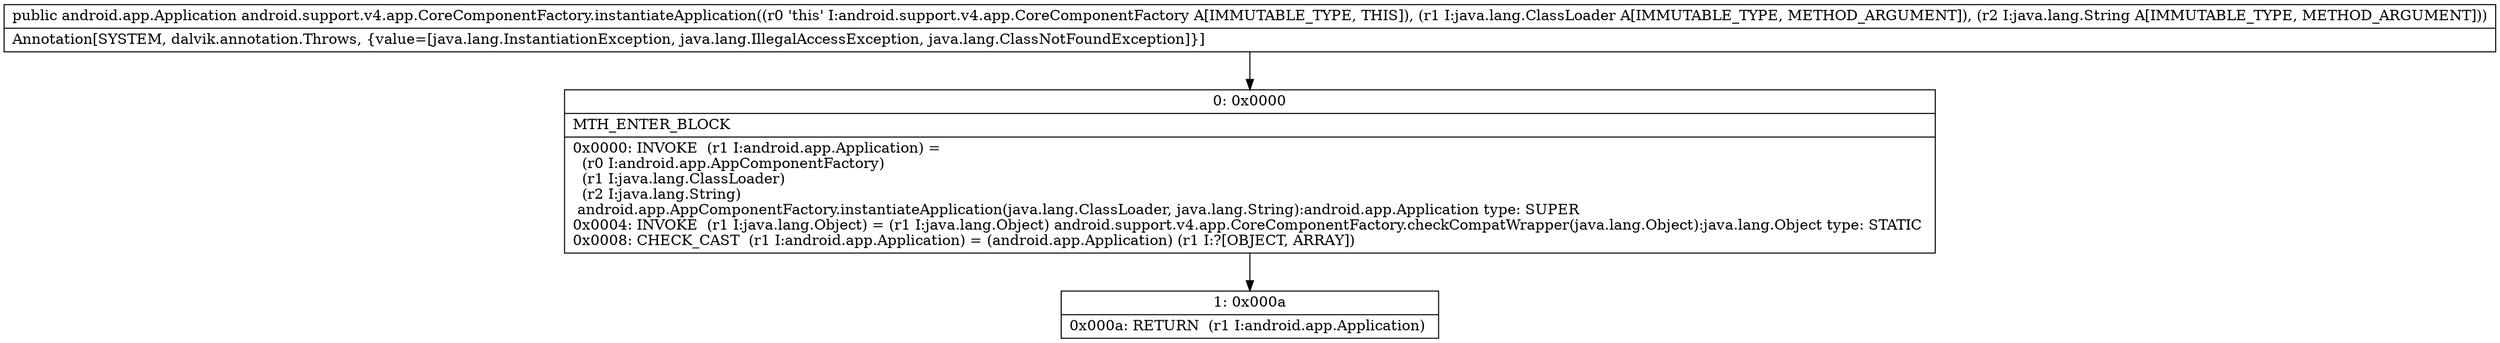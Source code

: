 digraph "CFG forandroid.support.v4.app.CoreComponentFactory.instantiateApplication(Ljava\/lang\/ClassLoader;Ljava\/lang\/String;)Landroid\/app\/Application;" {
Node_0 [shape=record,label="{0\:\ 0x0000|MTH_ENTER_BLOCK\l|0x0000: INVOKE  (r1 I:android.app.Application) = \l  (r0 I:android.app.AppComponentFactory)\l  (r1 I:java.lang.ClassLoader)\l  (r2 I:java.lang.String)\l android.app.AppComponentFactory.instantiateApplication(java.lang.ClassLoader, java.lang.String):android.app.Application type: SUPER \l0x0004: INVOKE  (r1 I:java.lang.Object) = (r1 I:java.lang.Object) android.support.v4.app.CoreComponentFactory.checkCompatWrapper(java.lang.Object):java.lang.Object type: STATIC \l0x0008: CHECK_CAST  (r1 I:android.app.Application) = (android.app.Application) (r1 I:?[OBJECT, ARRAY]) \l}"];
Node_1 [shape=record,label="{1\:\ 0x000a|0x000a: RETURN  (r1 I:android.app.Application) \l}"];
MethodNode[shape=record,label="{public android.app.Application android.support.v4.app.CoreComponentFactory.instantiateApplication((r0 'this' I:android.support.v4.app.CoreComponentFactory A[IMMUTABLE_TYPE, THIS]), (r1 I:java.lang.ClassLoader A[IMMUTABLE_TYPE, METHOD_ARGUMENT]), (r2 I:java.lang.String A[IMMUTABLE_TYPE, METHOD_ARGUMENT]))  | Annotation[SYSTEM, dalvik.annotation.Throws, \{value=[java.lang.InstantiationException, java.lang.IllegalAccessException, java.lang.ClassNotFoundException]\}]\l}"];
MethodNode -> Node_0;
Node_0 -> Node_1;
}

